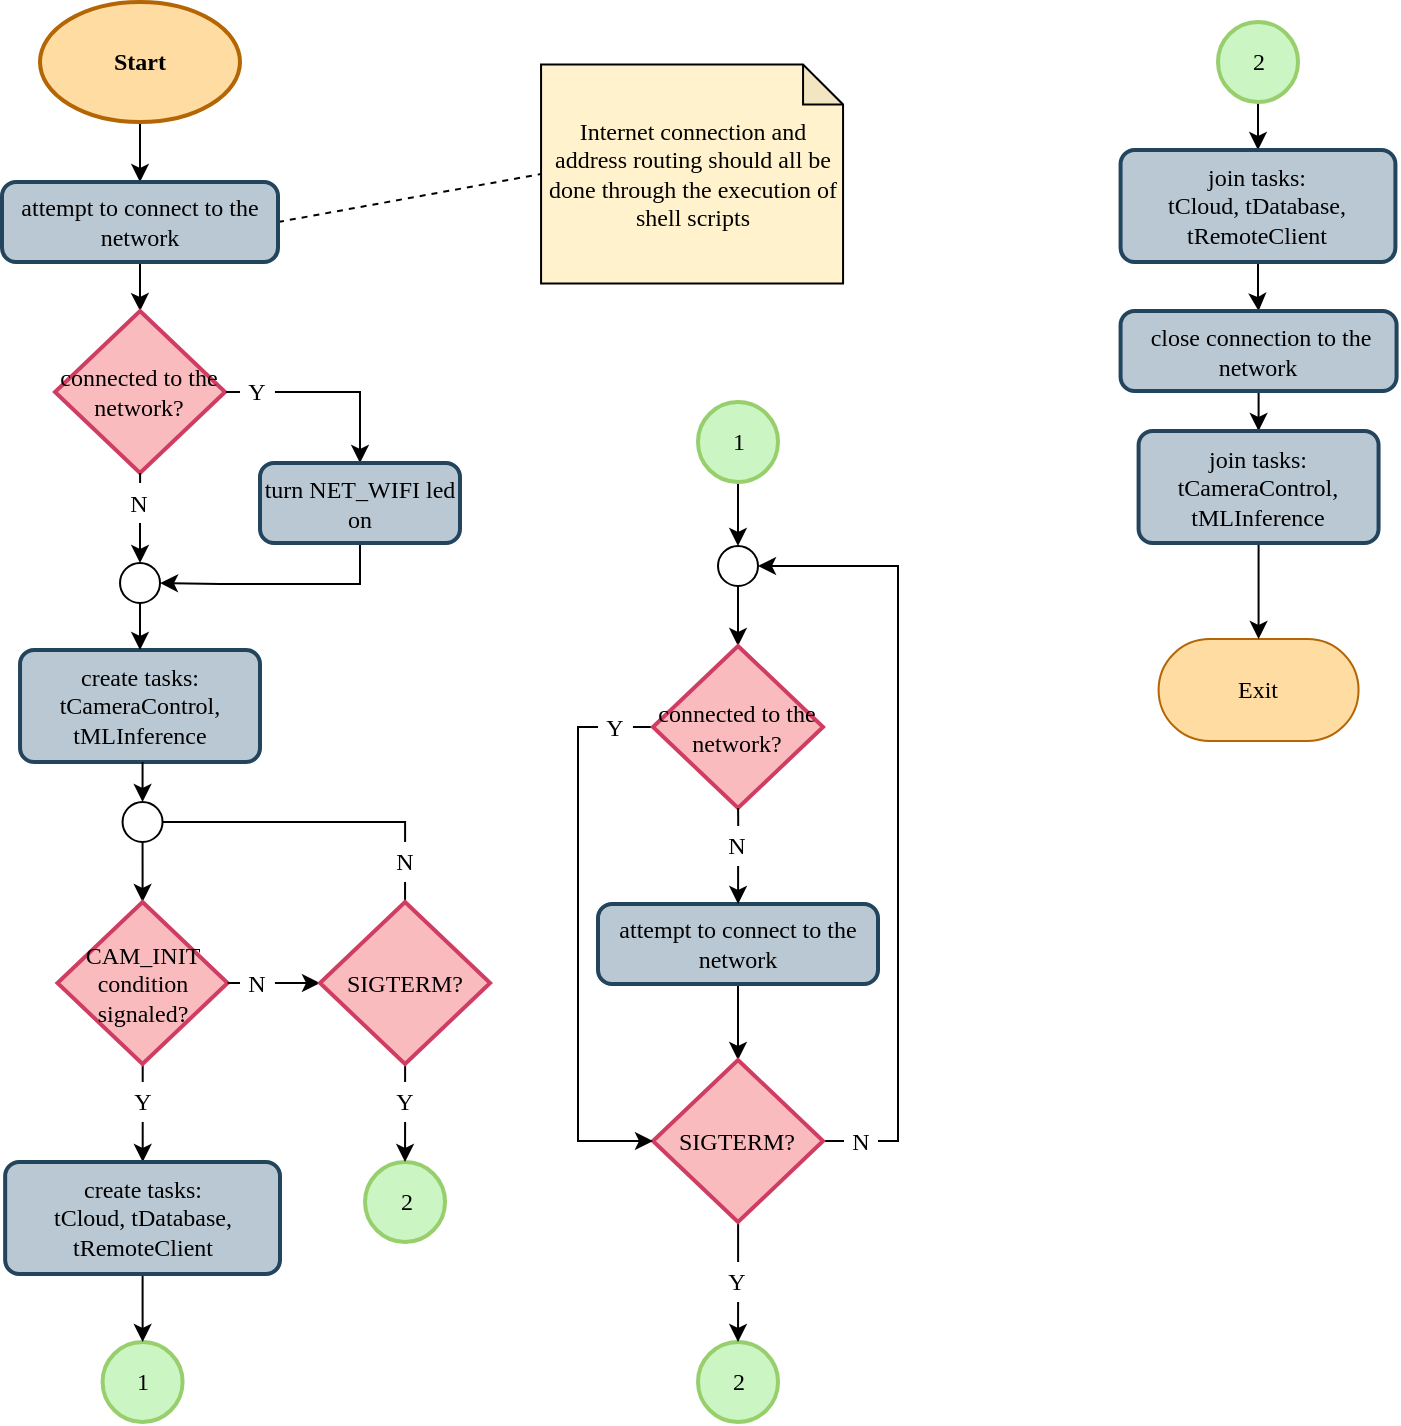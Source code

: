 <mxfile version="13.9.9" type="device"><diagram id="vXdH0S8YqX3_sipvJm4k" name="Page-1"><mxGraphModel dx="1086" dy="846" grid="1" gridSize="10" guides="1" tooltips="1" connect="1" arrows="1" fold="1" page="1" pageScale="1" pageWidth="1169" pageHeight="827" math="0" shadow="0"><root><mxCell id="0"/><mxCell id="1" parent="0"/><mxCell id="vJJRkY_E1fFLDRJeFHy0-17" style="edgeStyle=orthogonalEdgeStyle;rounded=0;orthogonalLoop=1;jettySize=auto;html=1;fontFamily=Consolas;" parent="1" source="vJJRkY_E1fFLDRJeFHy0-15" target="4bij6Ux4EZF6uHhrGztR-1" edge="1"><mxGeometry relative="1" as="geometry"><mxPoint x="289" y="149" as="targetPoint"/></mxGeometry></mxCell><mxCell id="vJJRkY_E1fFLDRJeFHy0-15" value="Start" style="strokeWidth=2;html=1;shape=mxgraph.flowchart.start_1;whiteSpace=wrap;fontStyle=1;strokeColor=#b46504;fillColor=#FFDCA1;fontFamily=Consolas;" parent="1" vertex="1"><mxGeometry x="239" y="59" width="100" height="60" as="geometry"/></mxCell><mxCell id="M6Oyz1WwAk7pMpUy7vTh-5" value="1" style="verticalLabelPosition=middle;verticalAlign=middle;html=1;shape=mxgraph.flowchart.on-page_reference;strokeWidth=2;align=center;labelPosition=center;fillColor=#CCF5C4;strokeColor=#98CF6D;fontFamily=Consolas;" parent="1" vertex="1"><mxGeometry x="270.29" y="729" width="40" height="40" as="geometry"/></mxCell><mxCell id="z0YjxoUWGmJ99VM7Yggi-2" style="rounded=0;orthogonalLoop=1;jettySize=auto;html=1;startArrow=none;startFill=0;endArrow=none;endFill=0;dashed=1;exitX=1;exitY=0.5;exitDx=0;exitDy=0;entryX=0;entryY=0.5;entryDx=0;entryDy=0;entryPerimeter=0;" parent="1" source="4bij6Ux4EZF6uHhrGztR-1" target="z0YjxoUWGmJ99VM7Yggi-1" edge="1"><mxGeometry relative="1" as="geometry"/></mxCell><mxCell id="z0YjxoUWGmJ99VM7Yggi-5" style="edgeStyle=orthogonalEdgeStyle;rounded=0;orthogonalLoop=1;jettySize=auto;html=1;startArrow=none;startFill=0;endArrow=classic;endFill=1;" parent="1" source="4bij6Ux4EZF6uHhrGztR-1" target="z0YjxoUWGmJ99VM7Yggi-4" edge="1"><mxGeometry relative="1" as="geometry"/></mxCell><mxCell id="4bij6Ux4EZF6uHhrGztR-1" value="attempt to connect to the network" style="rounded=1;whiteSpace=wrap;html=1;absoluteArcSize=1;arcSize=14;strokeWidth=2;fillColor=#bac8d3;strokeColor=#23445d;fontFamily=Consolas;" parent="1" vertex="1"><mxGeometry x="220" y="149" width="138" height="40" as="geometry"/></mxCell><mxCell id="z0YjxoUWGmJ99VM7Yggi-1" value="Internet connection and address routing should all be done through the execution of shell scripts" style="shape=note;html=1;backgroundOutline=1;darkOpacity=0.05;size=20;fillColor=#fff2cc;strokeColor=#000000;whiteSpace=wrap;fontFamily=Consolas;spacing=2;" parent="1" vertex="1"><mxGeometry x="489.53" y="90.25" width="151" height="109.5" as="geometry"/></mxCell><mxCell id="z0YjxoUWGmJ99VM7Yggi-19" style="edgeStyle=orthogonalEdgeStyle;rounded=0;orthogonalLoop=1;jettySize=auto;html=1;startArrow=none;startFill=0;endArrow=classic;endFill=1;entryX=0.5;entryY=0;entryDx=0;entryDy=0;entryPerimeter=0;" parent="1" source="z0YjxoUWGmJ99VM7Yggi-20" target="z0YjxoUWGmJ99VM7Yggi-18" edge="1"><mxGeometry relative="1" as="geometry"><Array as="points"><mxPoint x="290" y="494"/><mxPoint x="290" y="494"/></Array></mxGeometry></mxCell><mxCell id="z0YjxoUWGmJ99VM7Yggi-3" value="create tasks:&lt;br&gt;tCameraControl,&lt;br&gt;tMLInference" style="rounded=1;whiteSpace=wrap;html=1;absoluteArcSize=1;arcSize=14;strokeWidth=2;fillColor=#bac8d3;strokeColor=#23445d;fontFamily=Consolas;" parent="1" vertex="1"><mxGeometry x="229.02" y="383" width="119.98" height="56" as="geometry"/></mxCell><mxCell id="z0YjxoUWGmJ99VM7Yggi-7" style="edgeStyle=orthogonalEdgeStyle;rounded=0;orthogonalLoop=1;jettySize=auto;html=1;startArrow=none;startFill=0;endArrow=classic;endFill=1;" parent="1" source="z0YjxoUWGmJ99VM7Yggi-14" target="z0YjxoUWGmJ99VM7Yggi-6" edge="1"><mxGeometry relative="1" as="geometry"><Array as="points"><mxPoint x="399" y="254"/></Array></mxGeometry></mxCell><mxCell id="z0YjxoUWGmJ99VM7Yggi-12" style="edgeStyle=orthogonalEdgeStyle;rounded=0;orthogonalLoop=1;jettySize=auto;html=1;startArrow=none;startFill=0;endArrow=classic;endFill=1;" parent="1" source="z0YjxoUWGmJ99VM7Yggi-13" target="z0YjxoUWGmJ99VM7Yggi-9" edge="1"><mxGeometry relative="1" as="geometry"><Array as="points"><mxPoint x="289" y="319"/><mxPoint x="289" y="319"/></Array></mxGeometry></mxCell><mxCell id="z0YjxoUWGmJ99VM7Yggi-4" value="connected to the network?" style="strokeWidth=2;html=1;shape=mxgraph.flowchart.decision;whiteSpace=wrap;fillColor=#FABBBE;strokeColor=#D03D63;fontFamily=Consolas;" parent="1" vertex="1"><mxGeometry x="246.49" y="213.5" width="85.05" height="81" as="geometry"/></mxCell><mxCell id="z0YjxoUWGmJ99VM7Yggi-8" style="edgeStyle=orthogonalEdgeStyle;rounded=0;orthogonalLoop=1;jettySize=auto;html=1;startArrow=none;startFill=0;endArrow=classic;endFill=1;entryX=1;entryY=0.5;entryDx=0;entryDy=0;" parent="1" source="z0YjxoUWGmJ99VM7Yggi-6" target="z0YjxoUWGmJ99VM7Yggi-9" edge="1"><mxGeometry relative="1" as="geometry"><mxPoint x="399" y="329" as="targetPoint"/><Array as="points"><mxPoint x="399" y="350"/><mxPoint x="329" y="350"/></Array></mxGeometry></mxCell><mxCell id="z0YjxoUWGmJ99VM7Yggi-6" value="turn NET_WIFI led on" style="rounded=1;whiteSpace=wrap;html=1;absoluteArcSize=1;arcSize=14;strokeWidth=2;fillColor=#bac8d3;strokeColor=#23445d;fontFamily=Consolas;" parent="1" vertex="1"><mxGeometry x="349" y="289.5" width="100" height="40" as="geometry"/></mxCell><mxCell id="z0YjxoUWGmJ99VM7Yggi-17" style="edgeStyle=orthogonalEdgeStyle;rounded=0;orthogonalLoop=1;jettySize=auto;html=1;startArrow=none;startFill=0;endArrow=classic;endFill=1;exitX=0.5;exitY=1;exitDx=0;exitDy=0;" parent="1" source="z0YjxoUWGmJ99VM7Yggi-9" target="z0YjxoUWGmJ99VM7Yggi-3" edge="1"><mxGeometry relative="1" as="geometry"><Array as="points"><mxPoint x="289" y="369"/><mxPoint x="289" y="369"/></Array></mxGeometry></mxCell><mxCell id="z0YjxoUWGmJ99VM7Yggi-9" value="" style="ellipse;whiteSpace=wrap;html=1;aspect=fixed;fontFamily=Consolas;" parent="1" vertex="1"><mxGeometry x="279.01" y="339.5" width="20" height="20" as="geometry"/></mxCell><mxCell id="z0YjxoUWGmJ99VM7Yggi-14" value="Y" style="text;html=1;strokeColor=none;fillColor=none;align=center;verticalAlign=middle;whiteSpace=wrap;rounded=0;fontFamily=Consolas;" parent="1" vertex="1"><mxGeometry x="339" y="244" width="17.47" height="20" as="geometry"/></mxCell><mxCell id="z0YjxoUWGmJ99VM7Yggi-15" style="edgeStyle=orthogonalEdgeStyle;rounded=0;orthogonalLoop=1;jettySize=auto;html=1;startArrow=none;startFill=0;endArrow=none;endFill=0;" parent="1" target="z0YjxoUWGmJ99VM7Yggi-14" edge="1"><mxGeometry relative="1" as="geometry"><mxPoint x="332" y="254" as="sourcePoint"/><mxPoint x="374" y="254" as="targetPoint"/><Array as="points"><mxPoint x="332" y="254"/><mxPoint x="332" y="254"/></Array></mxGeometry></mxCell><mxCell id="z0YjxoUWGmJ99VM7Yggi-13" value="N" style="text;html=1;strokeColor=none;fillColor=none;align=center;verticalAlign=middle;whiteSpace=wrap;rounded=0;fontFamily=Consolas;" parent="1" vertex="1"><mxGeometry x="280.28" y="299.5" width="17.47" height="20" as="geometry"/></mxCell><mxCell id="z0YjxoUWGmJ99VM7Yggi-16" style="edgeStyle=orthogonalEdgeStyle;rounded=0;orthogonalLoop=1;jettySize=auto;html=1;startArrow=none;startFill=0;endArrow=none;endFill=0;" parent="1" source="z0YjxoUWGmJ99VM7Yggi-4" target="z0YjxoUWGmJ99VM7Yggi-13" edge="1"><mxGeometry relative="1" as="geometry"><mxPoint x="289.056" y="294.5" as="sourcePoint"/><mxPoint x="289" y="329.5" as="targetPoint"/><Array as="points"><mxPoint x="289" y="295"/><mxPoint x="289" y="295"/></Array></mxGeometry></mxCell><mxCell id="z0YjxoUWGmJ99VM7Yggi-22" style="edgeStyle=orthogonalEdgeStyle;rounded=0;orthogonalLoop=1;jettySize=auto;html=1;entryX=0;entryY=0.5;entryDx=0;entryDy=0;startArrow=none;startFill=0;endArrow=classic;endFill=1;entryPerimeter=0;" parent="1" source="z0YjxoUWGmJ99VM7Yggi-23" target="z0YjxoUWGmJ99VM7Yggi-34" edge="1"><mxGeometry relative="1" as="geometry"><Array as="points"><mxPoint x="363" y="549"/><mxPoint x="388" y="550"/></Array></mxGeometry></mxCell><mxCell id="z0YjxoUWGmJ99VM7Yggi-26" style="edgeStyle=orthogonalEdgeStyle;rounded=0;orthogonalLoop=1;jettySize=auto;html=1;entryX=0.5;entryY=0;entryDx=0;entryDy=0;startArrow=none;startFill=0;endArrow=none;endFill=0;" parent="1" source="z0YjxoUWGmJ99VM7Yggi-18" target="z0YjxoUWGmJ99VM7Yggi-25" edge="1"><mxGeometry relative="1" as="geometry"><Array as="points"><mxPoint x="290" y="599"/><mxPoint x="290" y="599"/></Array></mxGeometry></mxCell><mxCell id="z0YjxoUWGmJ99VM7Yggi-18" value="CAM_INIT condition signaled?" style="strokeWidth=2;html=1;shape=mxgraph.flowchart.decision;whiteSpace=wrap;fillColor=#FABBBE;strokeColor=#D03D63;fontFamily=Consolas;" parent="1" vertex="1"><mxGeometry x="247.75" y="509" width="85.05" height="81" as="geometry"/></mxCell><mxCell id="z0YjxoUWGmJ99VM7Yggi-20" value="" style="ellipse;whiteSpace=wrap;html=1;aspect=fixed;fontFamily=Consolas;" parent="1" vertex="1"><mxGeometry x="280.28" y="459" width="20" height="20" as="geometry"/></mxCell><mxCell id="z0YjxoUWGmJ99VM7Yggi-21" style="edgeStyle=orthogonalEdgeStyle;rounded=0;orthogonalLoop=1;jettySize=auto;html=1;startArrow=none;startFill=0;endArrow=classic;endFill=1;entryX=0.5;entryY=0;entryDx=0;entryDy=0;" parent="1" source="z0YjxoUWGmJ99VM7Yggi-3" target="z0YjxoUWGmJ99VM7Yggi-20" edge="1"><mxGeometry relative="1" as="geometry"><mxPoint x="289.029" y="423" as="sourcePoint"/><mxPoint x="290" y="429" as="targetPoint"/><Array as="points"><mxPoint x="290" y="439"/></Array></mxGeometry></mxCell><mxCell id="z0YjxoUWGmJ99VM7Yggi-23" value="N" style="text;html=1;strokeColor=none;fillColor=none;align=center;verticalAlign=middle;whiteSpace=wrap;rounded=0;fontFamily=Consolas;" parent="1" vertex="1"><mxGeometry x="339.01" y="539.5" width="17.47" height="20" as="geometry"/></mxCell><mxCell id="z0YjxoUWGmJ99VM7Yggi-24" style="edgeStyle=orthogonalEdgeStyle;rounded=0;orthogonalLoop=1;jettySize=auto;html=1;entryX=0;entryY=0.5;entryDx=0;entryDy=0;startArrow=none;startFill=0;endArrow=none;endFill=0;" parent="1" source="z0YjxoUWGmJ99VM7Yggi-18" target="z0YjxoUWGmJ99VM7Yggi-23" edge="1"><mxGeometry relative="1" as="geometry"><mxPoint x="332.8" y="549.524" as="sourcePoint"/><mxPoint x="300.28" y="479" as="targetPoint"/><Array as="points"><mxPoint x="339" y="550"/><mxPoint x="339" y="550"/></Array></mxGeometry></mxCell><mxCell id="z0YjxoUWGmJ99VM7Yggi-28" style="edgeStyle=orthogonalEdgeStyle;rounded=0;orthogonalLoop=1;jettySize=auto;html=1;startArrow=none;startFill=0;endArrow=classic;endFill=1;" parent="1" source="z0YjxoUWGmJ99VM7Yggi-25" target="z0YjxoUWGmJ99VM7Yggi-27" edge="1"><mxGeometry relative="1" as="geometry"/></mxCell><mxCell id="z0YjxoUWGmJ99VM7Yggi-25" value="Y" style="text;html=1;strokeColor=none;fillColor=none;align=center;verticalAlign=middle;whiteSpace=wrap;rounded=0;fontFamily=Consolas;" parent="1" vertex="1"><mxGeometry x="281.55" y="599" width="17.47" height="20" as="geometry"/></mxCell><mxCell id="z0YjxoUWGmJ99VM7Yggi-31" style="edgeStyle=orthogonalEdgeStyle;rounded=0;orthogonalLoop=1;jettySize=auto;html=1;startArrow=none;startFill=0;endArrow=classic;endFill=1;" parent="1" source="z0YjxoUWGmJ99VM7Yggi-27" edge="1"><mxGeometry relative="1" as="geometry"><mxPoint x="290.333" y="729" as="targetPoint"/></mxGeometry></mxCell><mxCell id="z0YjxoUWGmJ99VM7Yggi-27" value="create tasks:&lt;br&gt;tCloud, tDatabase, tRemoteClient" style="rounded=1;whiteSpace=wrap;html=1;absoluteArcSize=1;arcSize=14;strokeWidth=2;fillColor=#bac8d3;strokeColor=#23445d;fontFamily=Consolas;" parent="1" vertex="1"><mxGeometry x="221.58" y="639" width="137.42" height="56" as="geometry"/></mxCell><mxCell id="z0YjxoUWGmJ99VM7Yggi-62" style="edgeStyle=orthogonalEdgeStyle;rounded=0;orthogonalLoop=1;jettySize=auto;html=1;startArrow=none;startFill=0;endArrow=classic;endFill=1;" parent="1" source="z0YjxoUWGmJ99VM7Yggi-33" target="z0YjxoUWGmJ99VM7Yggi-66" edge="1"><mxGeometry relative="1" as="geometry"><mxPoint x="587.995" y="330" as="targetPoint"/></mxGeometry></mxCell><mxCell id="z0YjxoUWGmJ99VM7Yggi-33" value="1" style="verticalLabelPosition=middle;verticalAlign=middle;html=1;shape=mxgraph.flowchart.on-page_reference;strokeWidth=2;align=center;labelPosition=center;fillColor=#CCF5C4;strokeColor=#98CF6D;fontFamily=Consolas;" parent="1" vertex="1"><mxGeometry x="568" y="259" width="40" height="40" as="geometry"/></mxCell><mxCell id="z0YjxoUWGmJ99VM7Yggi-36" style="edgeStyle=orthogonalEdgeStyle;rounded=0;orthogonalLoop=1;jettySize=auto;html=1;entryX=0.5;entryY=1;entryDx=0;entryDy=0;startArrow=none;startFill=0;endArrow=none;endFill=0;" parent="1" source="z0YjxoUWGmJ99VM7Yggi-34" edge="1"><mxGeometry relative="1" as="geometry"><mxPoint x="421.525" y="499" as="targetPoint"/><Array as="points"><mxPoint x="422" y="509"/><mxPoint x="422" y="509"/></Array></mxGeometry></mxCell><mxCell id="z0YjxoUWGmJ99VM7Yggi-42" style="edgeStyle=orthogonalEdgeStyle;rounded=0;orthogonalLoop=1;jettySize=auto;html=1;entryX=0.5;entryY=0;entryDx=0;entryDy=0;startArrow=none;startFill=0;endArrow=none;endFill=0;" parent="1" source="z0YjxoUWGmJ99VM7Yggi-34" target="z0YjxoUWGmJ99VM7Yggi-41" edge="1"><mxGeometry relative="1" as="geometry"><Array as="points"><mxPoint x="422" y="599"/><mxPoint x="422" y="599"/></Array></mxGeometry></mxCell><mxCell id="z0YjxoUWGmJ99VM7Yggi-34" value="SIGTERM?" style="strokeWidth=2;html=1;shape=mxgraph.flowchart.decision;whiteSpace=wrap;fillColor=#FABBBE;strokeColor=#D03D63;fontFamily=Consolas;" parent="1" vertex="1"><mxGeometry x="379" y="509" width="85.05" height="81" as="geometry"/></mxCell><mxCell id="z0YjxoUWGmJ99VM7Yggi-37" style="edgeStyle=orthogonalEdgeStyle;rounded=0;orthogonalLoop=1;jettySize=auto;html=1;entryX=1;entryY=0.5;entryDx=0;entryDy=0;startArrow=none;startFill=0;endArrow=none;endFill=0;" parent="1" source="z0YjxoUWGmJ99VM7Yggi-35" target="z0YjxoUWGmJ99VM7Yggi-20" edge="1"><mxGeometry relative="1" as="geometry"><Array as="points"><mxPoint x="389" y="469"/><mxPoint x="389" y="469"/></Array></mxGeometry></mxCell><mxCell id="z0YjxoUWGmJ99VM7Yggi-35" value="N" style="text;html=1;strokeColor=none;fillColor=none;align=center;verticalAlign=middle;whiteSpace=wrap;rounded=0;fontFamily=Consolas;" parent="1" vertex="1"><mxGeometry x="412.79" y="479" width="17.47" height="20" as="geometry"/></mxCell><mxCell id="z0YjxoUWGmJ99VM7Yggi-38" value="2" style="verticalLabelPosition=middle;verticalAlign=middle;html=1;shape=mxgraph.flowchart.on-page_reference;strokeWidth=2;align=center;labelPosition=center;fillColor=#CCF5C4;strokeColor=#98CF6D;fontFamily=Consolas;" parent="1" vertex="1"><mxGeometry x="401.52" y="639" width="40" height="40" as="geometry"/></mxCell><mxCell id="z0YjxoUWGmJ99VM7Yggi-43" style="edgeStyle=orthogonalEdgeStyle;rounded=0;orthogonalLoop=1;jettySize=auto;html=1;entryX=0.5;entryY=0;entryDx=0;entryDy=0;entryPerimeter=0;startArrow=none;startFill=0;endArrow=classic;endFill=1;" parent="1" source="z0YjxoUWGmJ99VM7Yggi-41" target="z0YjxoUWGmJ99VM7Yggi-38" edge="1"><mxGeometry relative="1" as="geometry"><Array as="points"><mxPoint x="422" y="620"/><mxPoint x="422" y="620"/></Array></mxGeometry></mxCell><mxCell id="z0YjxoUWGmJ99VM7Yggi-41" value="Y" style="text;html=1;strokeColor=none;fillColor=none;align=center;verticalAlign=middle;whiteSpace=wrap;rounded=0;fontFamily=Consolas;" parent="1" vertex="1"><mxGeometry x="412.79" y="599" width="17.47" height="20" as="geometry"/></mxCell><mxCell id="z0YjxoUWGmJ99VM7Yggi-44" value="Exit" style="rounded=1;whiteSpace=wrap;html=1;arcSize=50;fillColor=#FFDCA1;strokeColor=#B46504;fontFamily=Consolas;" parent="1" vertex="1"><mxGeometry x="798.3" y="377.5" width="99.98" height="51" as="geometry"/></mxCell><mxCell id="z0YjxoUWGmJ99VM7Yggi-107" style="edgeStyle=orthogonalEdgeStyle;rounded=0;orthogonalLoop=1;jettySize=auto;html=1;startArrow=none;startFill=0;endArrow=classic;endFill=1;" parent="1" source="z0YjxoUWGmJ99VM7Yggi-46" target="z0YjxoUWGmJ99VM7Yggi-106" edge="1"><mxGeometry relative="1" as="geometry"/></mxCell><mxCell id="z0YjxoUWGmJ99VM7Yggi-46" value="2" style="verticalLabelPosition=middle;verticalAlign=middle;html=1;shape=mxgraph.flowchart.on-page_reference;strokeWidth=2;align=center;labelPosition=center;fillColor=#CCF5C4;strokeColor=#98CF6D;fontFamily=Consolas;" parent="1" vertex="1"><mxGeometry x="828" y="69" width="40" height="40" as="geometry"/></mxCell><mxCell id="z0YjxoUWGmJ99VM7Yggi-63" style="edgeStyle=orthogonalEdgeStyle;rounded=0;orthogonalLoop=1;jettySize=auto;html=1;startArrow=none;startFill=0;endArrow=classic;endFill=1;entryX=0.5;entryY=0;entryDx=0;entryDy=0;entryPerimeter=0;exitX=0.5;exitY=1;exitDx=0;exitDy=0;" parent="1" source="z0YjxoUWGmJ99VM7Yggi-66" target="z0YjxoUWGmJ99VM7Yggi-65" edge="1"><mxGeometry relative="1" as="geometry"><Array as="points"><mxPoint x="588" y="360"/><mxPoint x="588" y="360"/></Array></mxGeometry></mxCell><mxCell id="z0YjxoUWGmJ99VM7Yggi-100" style="edgeStyle=orthogonalEdgeStyle;rounded=0;orthogonalLoop=1;jettySize=auto;html=1;entryX=1;entryY=0.5;entryDx=0;entryDy=0;startArrow=none;startFill=0;endArrow=none;endFill=0;" parent="1" source="z0YjxoUWGmJ99VM7Yggi-65" target="z0YjxoUWGmJ99VM7Yggi-99" edge="1"><mxGeometry relative="1" as="geometry"><Array as="points"><mxPoint x="545" y="422"/><mxPoint x="545" y="422"/></Array></mxGeometry></mxCell><mxCell id="z0YjxoUWGmJ99VM7Yggi-65" value="connected to the network?" style="strokeWidth=2;html=1;shape=mxgraph.flowchart.decision;whiteSpace=wrap;fillColor=#FABBBE;strokeColor=#D03D63;fontFamily=Consolas;" parent="1" vertex="1"><mxGeometry x="545.48" y="381" width="85.05" height="81" as="geometry"/></mxCell><mxCell id="z0YjxoUWGmJ99VM7Yggi-66" value="" style="ellipse;whiteSpace=wrap;html=1;aspect=fixed;fontFamily=Consolas;" parent="1" vertex="1"><mxGeometry x="578" y="331" width="20" height="20" as="geometry"/></mxCell><mxCell id="z0YjxoUWGmJ99VM7Yggi-98" style="edgeStyle=orthogonalEdgeStyle;rounded=0;orthogonalLoop=1;jettySize=auto;html=1;entryX=0.5;entryY=0;entryDx=0;entryDy=0;entryPerimeter=0;startArrow=none;startFill=0;endArrow=classic;endFill=1;" parent="1" source="z0YjxoUWGmJ99VM7Yggi-85" target="z0YjxoUWGmJ99VM7Yggi-91" edge="1"><mxGeometry relative="1" as="geometry"/></mxCell><mxCell id="z0YjxoUWGmJ99VM7Yggi-85" value="attempt to connect to the network" style="rounded=1;whiteSpace=wrap;html=1;absoluteArcSize=1;arcSize=14;strokeWidth=2;fillColor=#bac8d3;strokeColor=#23445d;fontFamily=Consolas;" parent="1" vertex="1"><mxGeometry x="518" y="510" width="140" height="40" as="geometry"/></mxCell><mxCell id="z0YjxoUWGmJ99VM7Yggi-86" style="edgeStyle=orthogonalEdgeStyle;rounded=0;orthogonalLoop=1;jettySize=auto;html=1;entryX=0.5;entryY=0;entryDx=0;entryDy=0;startArrow=none;startFill=0;endArrow=none;endFill=0;" parent="1" target="z0YjxoUWGmJ99VM7Yggi-88" edge="1"><mxGeometry relative="1" as="geometry"><mxPoint x="588.063" y="462" as="sourcePoint"/><Array as="points"><mxPoint x="588.48" y="471"/><mxPoint x="588.48" y="471"/></Array></mxGeometry></mxCell><mxCell id="z0YjxoUWGmJ99VM7Yggi-87" style="edgeStyle=orthogonalEdgeStyle;rounded=0;orthogonalLoop=1;jettySize=auto;html=1;startArrow=none;startFill=0;endArrow=classic;endFill=1;" parent="1" source="z0YjxoUWGmJ99VM7Yggi-88" target="z0YjxoUWGmJ99VM7Yggi-85" edge="1"><mxGeometry relative="1" as="geometry"><mxPoint x="588" y="511" as="targetPoint"/><Array as="points"><mxPoint x="588" y="501"/><mxPoint x="588" y="501"/></Array></mxGeometry></mxCell><mxCell id="z0YjxoUWGmJ99VM7Yggi-88" value="N" style="text;html=1;strokeColor=none;fillColor=none;align=center;verticalAlign=middle;whiteSpace=wrap;rounded=0;fontFamily=Consolas;" parent="1" vertex="1"><mxGeometry x="579.27" y="471" width="17.47" height="20" as="geometry"/></mxCell><mxCell id="z0YjxoUWGmJ99VM7Yggi-97" style="edgeStyle=orthogonalEdgeStyle;rounded=0;orthogonalLoop=1;jettySize=auto;html=1;entryX=0.5;entryY=0;entryDx=0;entryDy=0;startArrow=none;startFill=0;endArrow=none;endFill=0;" parent="1" source="z0YjxoUWGmJ99VM7Yggi-91" target="z0YjxoUWGmJ99VM7Yggi-96" edge="1"><mxGeometry relative="1" as="geometry"/></mxCell><mxCell id="z0YjxoUWGmJ99VM7Yggi-105" style="edgeStyle=orthogonalEdgeStyle;rounded=0;orthogonalLoop=1;jettySize=auto;html=1;entryX=0;entryY=0.5;entryDx=0;entryDy=0;startArrow=none;startFill=0;endArrow=none;endFill=0;" parent="1" source="z0YjxoUWGmJ99VM7Yggi-91" target="z0YjxoUWGmJ99VM7Yggi-103" edge="1"><mxGeometry relative="1" as="geometry"><Array as="points"><mxPoint x="641" y="629"/><mxPoint x="641" y="629"/></Array></mxGeometry></mxCell><mxCell id="z0YjxoUWGmJ99VM7Yggi-91" value="SIGTERM?" style="strokeWidth=2;html=1;shape=mxgraph.flowchart.decision;whiteSpace=wrap;fillColor=#FABBBE;strokeColor=#D03D63;fontFamily=Consolas;" parent="1" vertex="1"><mxGeometry x="545.48" y="588" width="85.05" height="81" as="geometry"/></mxCell><mxCell id="z0YjxoUWGmJ99VM7Yggi-102" style="edgeStyle=orthogonalEdgeStyle;rounded=0;orthogonalLoop=1;jettySize=auto;html=1;entryX=1;entryY=0.5;entryDx=0;entryDy=0;startArrow=none;startFill=0;endArrow=classic;endFill=1;exitX=1;exitY=0.5;exitDx=0;exitDy=0;" parent="1" source="z0YjxoUWGmJ99VM7Yggi-103" target="z0YjxoUWGmJ99VM7Yggi-66" edge="1"><mxGeometry relative="1" as="geometry"><Array as="points"><mxPoint x="668" y="629"/><mxPoint x="668" y="341"/></Array></mxGeometry></mxCell><mxCell id="z0YjxoUWGmJ99VM7Yggi-94" value="2" style="verticalLabelPosition=middle;verticalAlign=middle;html=1;shape=mxgraph.flowchart.on-page_reference;strokeWidth=2;align=center;labelPosition=center;fillColor=#CCF5C4;strokeColor=#98CF6D;fontFamily=Consolas;" parent="1" vertex="1"><mxGeometry x="568.01" y="729" width="40" height="40" as="geometry"/></mxCell><mxCell id="z0YjxoUWGmJ99VM7Yggi-95" style="edgeStyle=orthogonalEdgeStyle;rounded=0;orthogonalLoop=1;jettySize=auto;html=1;entryX=0.5;entryY=0;entryDx=0;entryDy=0;entryPerimeter=0;startArrow=none;startFill=0;endArrow=classic;endFill=1;" parent="1" source="z0YjxoUWGmJ99VM7Yggi-96" target="z0YjxoUWGmJ99VM7Yggi-94" edge="1"><mxGeometry relative="1" as="geometry"><Array as="points"><mxPoint x="588.49" y="710"/><mxPoint x="588.49" y="710"/></Array></mxGeometry></mxCell><mxCell id="z0YjxoUWGmJ99VM7Yggi-96" value="Y" style="text;html=1;strokeColor=none;fillColor=none;align=center;verticalAlign=middle;whiteSpace=wrap;rounded=0;fontFamily=Consolas;" parent="1" vertex="1"><mxGeometry x="579.28" y="689" width="17.47" height="20" as="geometry"/></mxCell><mxCell id="z0YjxoUWGmJ99VM7Yggi-101" style="edgeStyle=orthogonalEdgeStyle;rounded=0;orthogonalLoop=1;jettySize=auto;html=1;entryX=0;entryY=0.5;entryDx=0;entryDy=0;entryPerimeter=0;startArrow=none;startFill=0;endArrow=classic;endFill=1;" parent="1" source="z0YjxoUWGmJ99VM7Yggi-99" target="z0YjxoUWGmJ99VM7Yggi-91" edge="1"><mxGeometry relative="1" as="geometry"><Array as="points"><mxPoint x="508" y="422"/><mxPoint x="508" y="629"/></Array></mxGeometry></mxCell><mxCell id="z0YjxoUWGmJ99VM7Yggi-99" value="Y" style="text;html=1;strokeColor=none;fillColor=none;align=center;verticalAlign=middle;whiteSpace=wrap;rounded=0;fontFamily=Consolas;" parent="1" vertex="1"><mxGeometry x="518" y="411.5" width="17.47" height="20" as="geometry"/></mxCell><mxCell id="z0YjxoUWGmJ99VM7Yggi-103" value="N" style="text;html=1;strokeColor=none;fillColor=none;align=center;verticalAlign=middle;whiteSpace=wrap;rounded=0;fontFamily=Consolas;" parent="1" vertex="1"><mxGeometry x="640.53" y="618.5" width="17.47" height="20" as="geometry"/></mxCell><mxCell id="z0YjxoUWGmJ99VM7Yggi-110" style="edgeStyle=orthogonalEdgeStyle;rounded=0;orthogonalLoop=1;jettySize=auto;html=1;startArrow=none;startFill=0;endArrow=classic;endFill=1;" parent="1" source="z0YjxoUWGmJ99VM7Yggi-106" target="z0YjxoUWGmJ99VM7Yggi-109" edge="1"><mxGeometry relative="1" as="geometry"/></mxCell><mxCell id="z0YjxoUWGmJ99VM7Yggi-106" value="join tasks:&lt;br&gt;tCloud, tDatabase, tRemoteClient" style="rounded=1;whiteSpace=wrap;html=1;absoluteArcSize=1;arcSize=14;strokeWidth=2;fillColor=#bac8d3;strokeColor=#23445d;fontFamily=Consolas;" parent="1" vertex="1"><mxGeometry x="779.29" y="133" width="137.42" height="56" as="geometry"/></mxCell><mxCell id="z0YjxoUWGmJ99VM7Yggi-112" style="edgeStyle=orthogonalEdgeStyle;rounded=0;orthogonalLoop=1;jettySize=auto;html=1;startArrow=none;startFill=0;endArrow=classic;endFill=1;" parent="1" source="z0YjxoUWGmJ99VM7Yggi-109" target="z0YjxoUWGmJ99VM7Yggi-111" edge="1"><mxGeometry relative="1" as="geometry"/></mxCell><mxCell id="z0YjxoUWGmJ99VM7Yggi-109" value="&amp;nbsp;close connection to the network" style="rounded=1;whiteSpace=wrap;html=1;absoluteArcSize=1;arcSize=14;strokeWidth=2;fillColor=#bac8d3;strokeColor=#23445d;fontFamily=Consolas;" parent="1" vertex="1"><mxGeometry x="779.29" y="213.5" width="138" height="40" as="geometry"/></mxCell><mxCell id="z0YjxoUWGmJ99VM7Yggi-113" style="edgeStyle=orthogonalEdgeStyle;rounded=0;orthogonalLoop=1;jettySize=auto;html=1;entryX=0.5;entryY=0;entryDx=0;entryDy=0;startArrow=none;startFill=0;endArrow=classic;endFill=1;" parent="1" source="z0YjxoUWGmJ99VM7Yggi-111" target="z0YjxoUWGmJ99VM7Yggi-44" edge="1"><mxGeometry relative="1" as="geometry"/></mxCell><mxCell id="z0YjxoUWGmJ99VM7Yggi-111" value="join tasks:&lt;br&gt;tCameraControl,&lt;br&gt;tMLInference" style="rounded=1;whiteSpace=wrap;html=1;absoluteArcSize=1;arcSize=14;strokeWidth=2;fillColor=#bac8d3;strokeColor=#23445d;fontFamily=Consolas;" parent="1" vertex="1"><mxGeometry x="788.3" y="273.5" width="119.98" height="56" as="geometry"/></mxCell></root></mxGraphModel></diagram></mxfile>